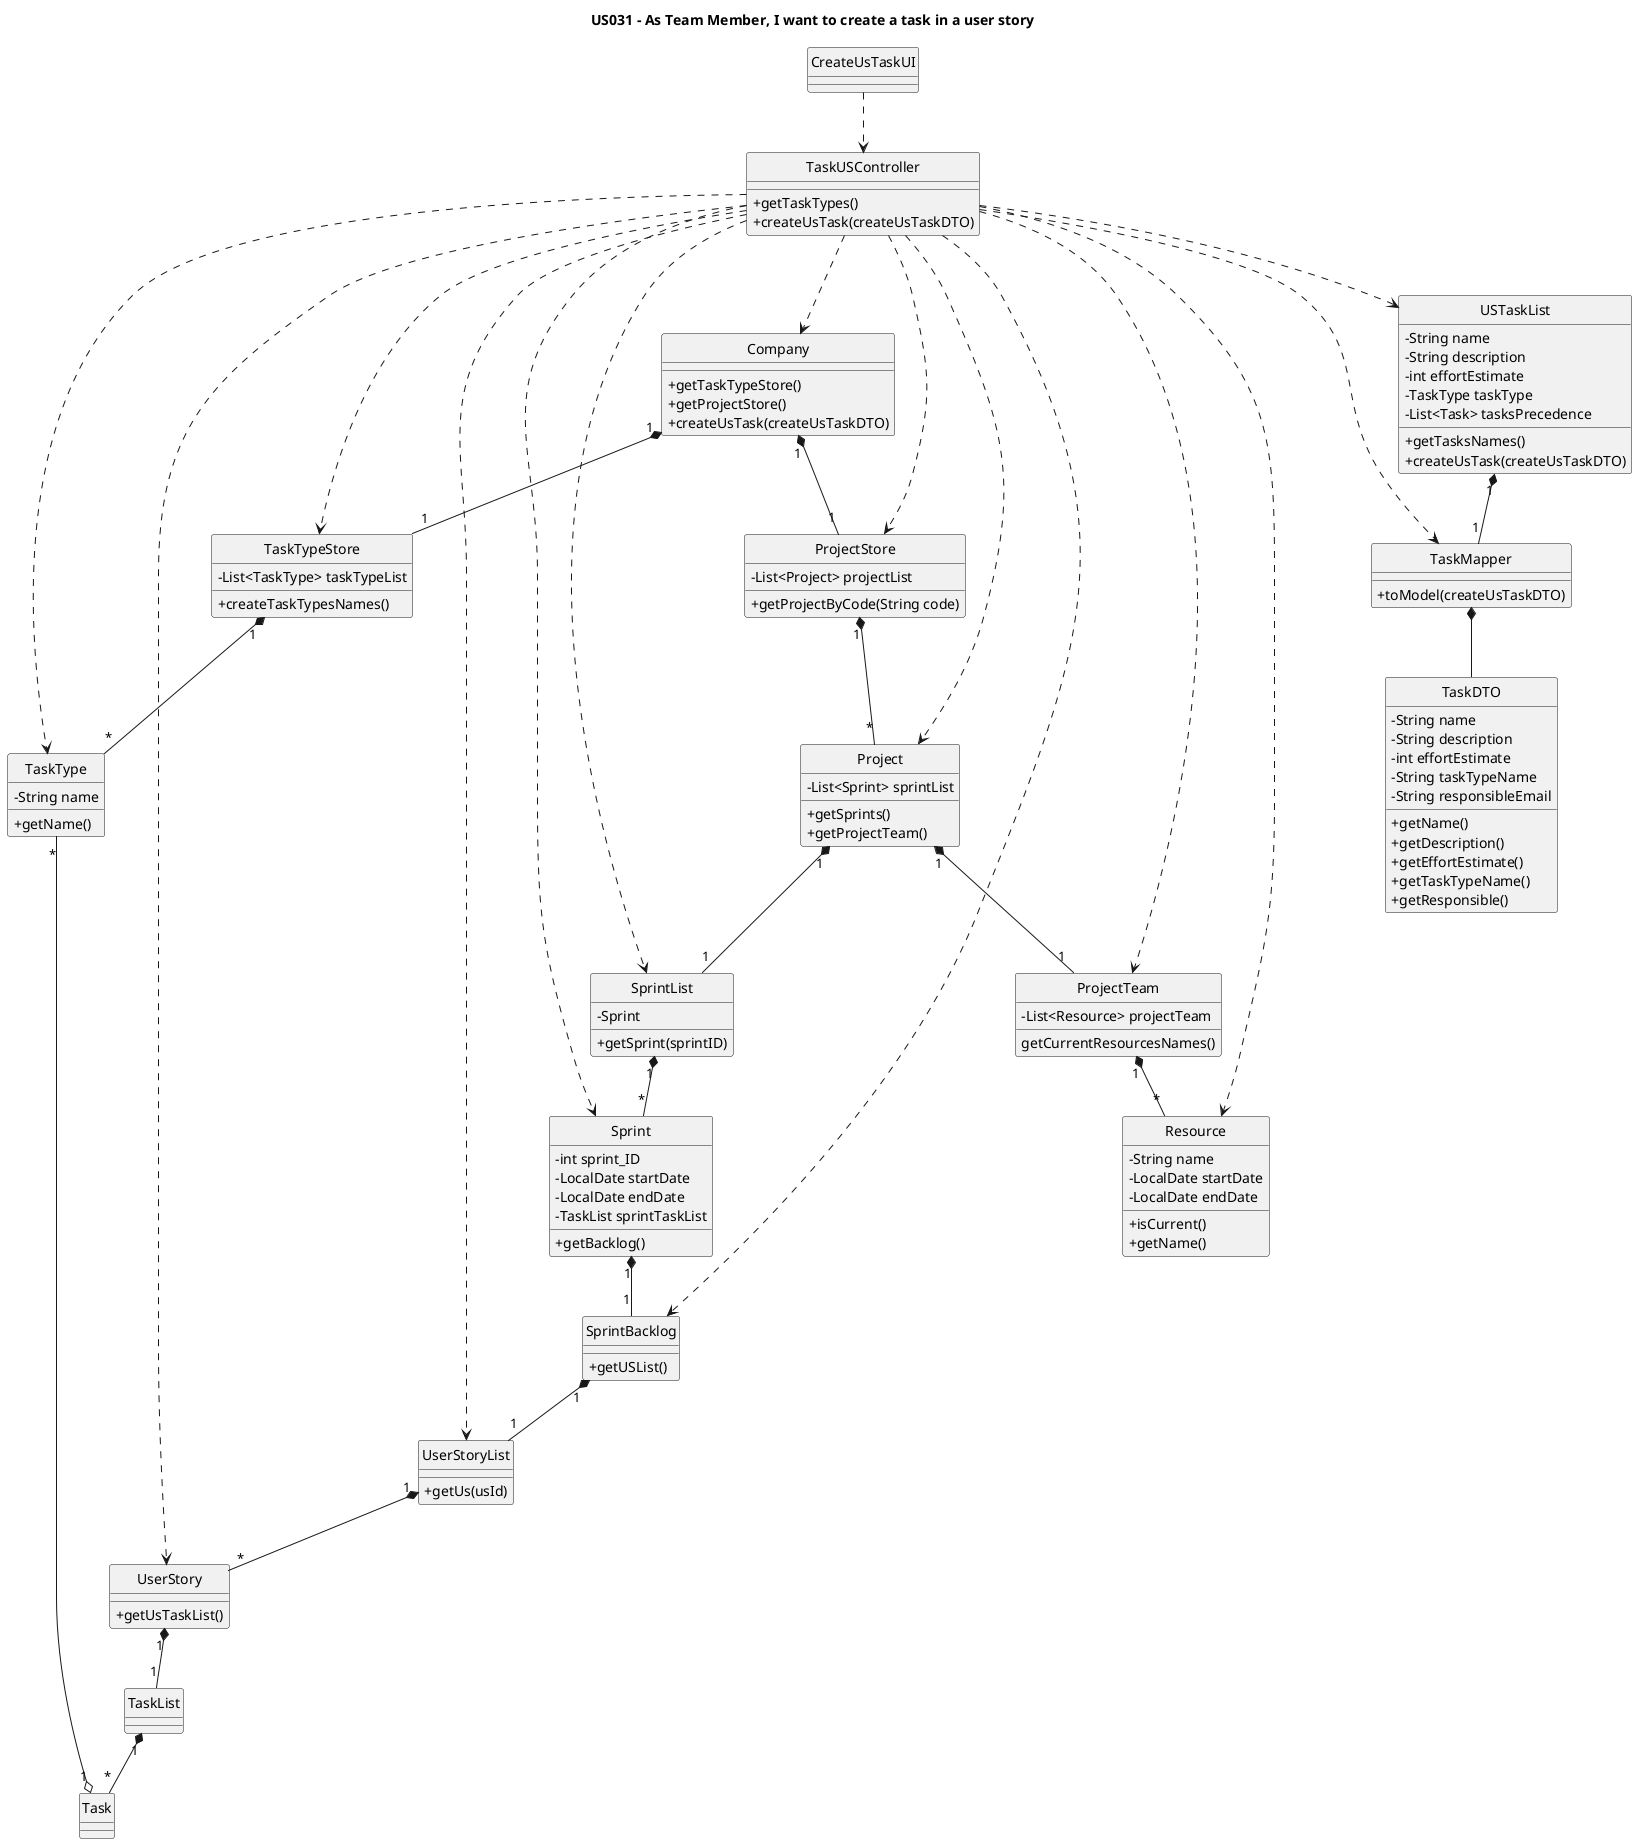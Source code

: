 @startuml
'https://plantuml.com/class-diagram

skinparam classAttributeIconSize 0
hide circle

title US031 - As Team Member, I want to create a task in a user story

class CreateUsTaskUI{}

class TaskUSController{
+getTaskTypes()
+createUsTask(createUsTaskDTO)
}

class Company{
+getTaskTypeStore()
+getProjectStore()
+createUsTask(createUsTaskDTO)
}

class TaskTypeStore{
-List<TaskType> taskTypeList
+createTaskTypesNames()
}

class TaskType{
-String name
+getName()
}

class ProjectStore{
-List<Project> projectList
+getProjectByCode(String code)
}

class Project{
-List<Sprint> sprintList
+getSprints()
+getProjectTeam()
}

class SprintList{
-Sprint
+getSprint(sprintID)
}

class Sprint{
-int sprint_ID
-LocalDate startDate
-LocalDate endDate
-TaskList sprintTaskList
+getBacklog()
}

class SprintBacklog{
+getUSList()
}

class UserStoryList {
+getUs(usId)
}

class UserStory{
+getUsTaskList()
}

class USTaskList{
-String name
-String description
-int effortEstimate
-TaskType taskType
-List<Task> tasksPrecedence
+getTasksNames()
+createUsTask(createUsTaskDTO)
}


class ProjectTeam{
-List<Resource> projectTeam
getCurrentResourcesNames()
}

class Resource{
-String name
-LocalDate startDate
-LocalDate endDate
+isCurrent()
+getName()
}

class TaskMapper{
+toModel(createUsTaskDTO)
}

class TaskDTO{
-String name
-String description
-int effortEstimate
-String taskTypeName
-String responsibleEmail
+getName()
+getDescription()
+getEffortEstimate()
+getTaskTypeName()
+getResponsible()
}

CreateUsTaskUI ..> TaskUSController


TaskUSController ..> Company
TaskUSController ..> TaskTypeStore
TaskUSController ..> TaskType
TaskUSController ..> ProjectStore
TaskUSController ..> Project
TaskUSController ..> SprintList
TaskUSController ..> Sprint
TaskUSController ..> SprintBacklog
TaskUSController ..> UserStoryList
TaskUSController ..> UserStory
TaskUSController ..> USTaskList
TaskUSController ..> ProjectTeam
TaskUSController ..> Resource
TaskUSController ..> TaskMapper



Company "1" *-- "1" TaskTypeStore
Company "1" *-- "1" ProjectStore


TaskTypeStore "1" *-- "*" TaskType

TaskType "*" --o "1" Task

ProjectStore "1" *-- "*" Project

Project "1" *-- "1" SprintList
Project "1" *-- "1" ProjectTeam

SprintList "1" *-- "*" Sprint

Sprint "1" *-- "1" SprintBacklog

SprintBacklog "1" *-- "1" UserStoryList

UserStoryList "1" *-- "*" UserStory

UserStory "1" *-- "1" TaskList

TaskList "1" *-- "*" Task

ProjectTeam "1" *-- "*" Resource

USTaskList "1" *-- "1" TaskMapper

TaskMapper *-- TaskDTO

@enduml
